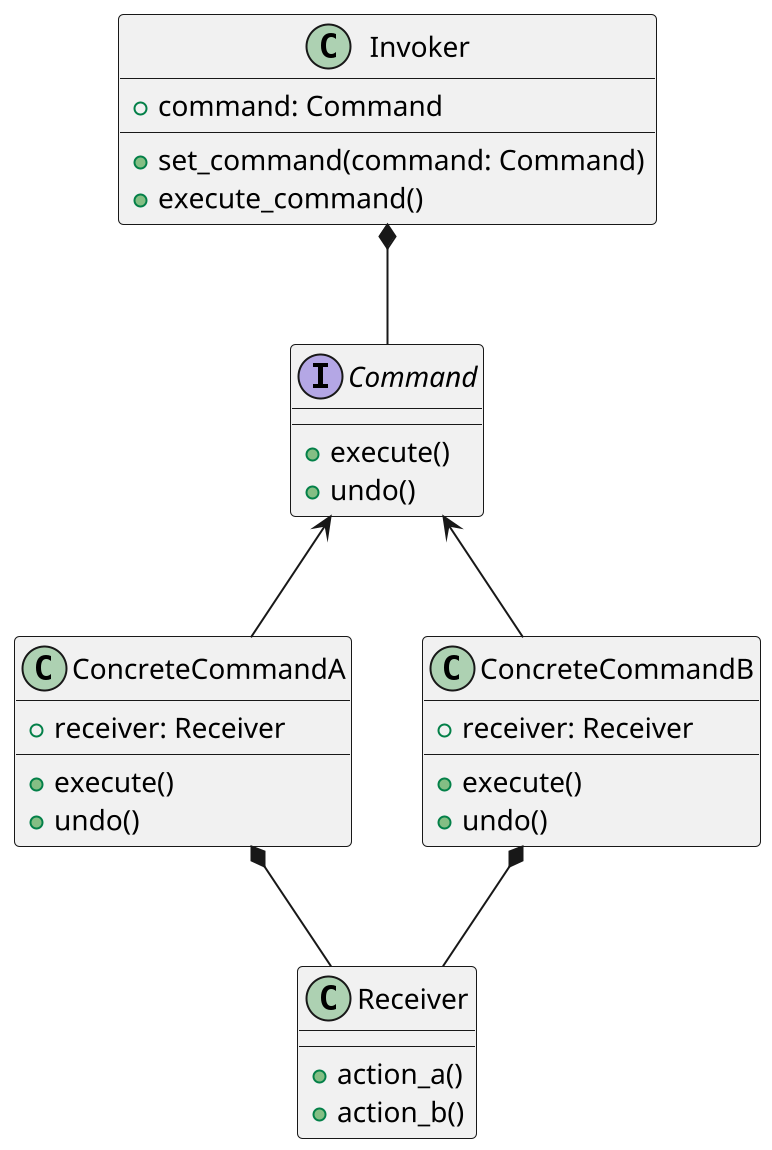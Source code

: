 @startuml

scale 2

interface Command {
  + execute()
  + undo()
}

class ConcreteCommandA {
  + receiver: Receiver
  + execute()
  + undo()
}

class ConcreteCommandB {
  + receiver: Receiver
  + execute()
  + undo()
}

class Receiver {
  + action_a()
  + action_b()
}

class Invoker {
  + command: Command
  + set_command(command: Command)
  + execute_command()
}

Command <-- ConcreteCommandA
Command <-- ConcreteCommandB
ConcreteCommandA *-- Receiver
ConcreteCommandB *-- Receiver
Invoker *-- Command

@enduml